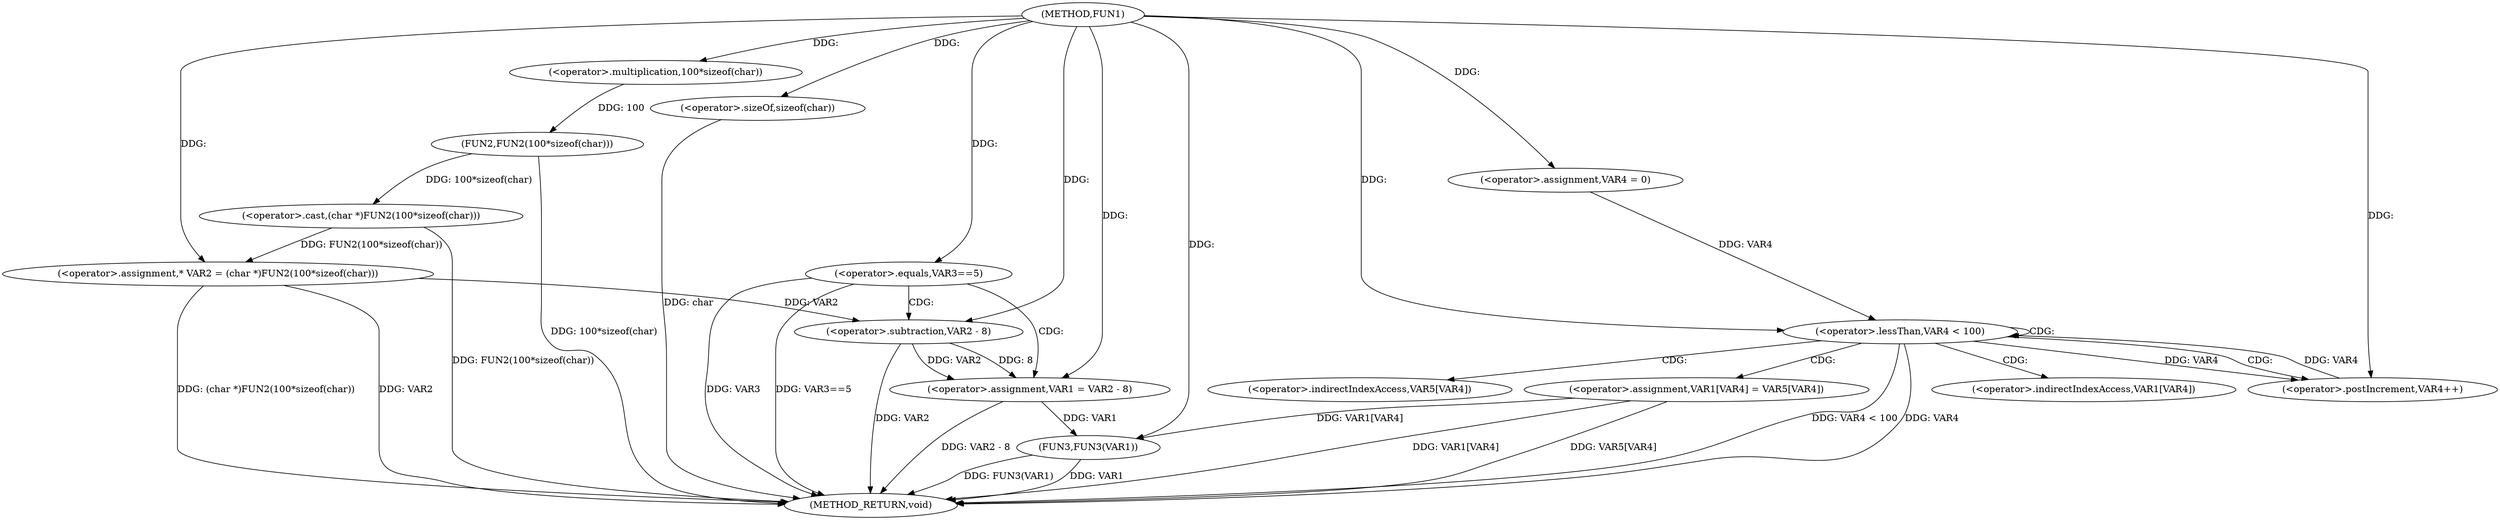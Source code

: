 digraph FUN1 {  
"1000100" [label = "(METHOD,FUN1)" ]
"1000145" [label = "(METHOD_RETURN,void)" ]
"1000104" [label = "(<operator>.assignment,* VAR2 = (char *)FUN2(100*sizeof(char)))" ]
"1000106" [label = "(<operator>.cast,(char *)FUN2(100*sizeof(char)))" ]
"1000108" [label = "(FUN2,FUN2(100*sizeof(char)))" ]
"1000109" [label = "(<operator>.multiplication,100*sizeof(char))" ]
"1000111" [label = "(<operator>.sizeOf,sizeof(char))" ]
"1000114" [label = "(<operator>.equals,VAR3==5)" ]
"1000118" [label = "(<operator>.assignment,VAR1 = VAR2 - 8)" ]
"1000120" [label = "(<operator>.subtraction,VAR2 - 8)" ]
"1000127" [label = "(<operator>.assignment,VAR4 = 0)" ]
"1000130" [label = "(<operator>.lessThan,VAR4 < 100)" ]
"1000133" [label = "(<operator>.postIncrement,VAR4++)" ]
"1000136" [label = "(<operator>.assignment,VAR1[VAR4] = VAR5[VAR4])" ]
"1000143" [label = "(FUN3,FUN3(VAR1))" ]
"1000137" [label = "(<operator>.indirectIndexAccess,VAR1[VAR4])" ]
"1000140" [label = "(<operator>.indirectIndexAccess,VAR5[VAR4])" ]
  "1000130" -> "1000145"  [ label = "DDG: VAR4 < 100"] 
  "1000106" -> "1000145"  [ label = "DDG: FUN2(100*sizeof(char))"] 
  "1000104" -> "1000145"  [ label = "DDG: VAR2"] 
  "1000114" -> "1000145"  [ label = "DDG: VAR3==5"] 
  "1000136" -> "1000145"  [ label = "DDG: VAR5[VAR4]"] 
  "1000143" -> "1000145"  [ label = "DDG: VAR1"] 
  "1000118" -> "1000145"  [ label = "DDG: VAR2 - 8"] 
  "1000130" -> "1000145"  [ label = "DDG: VAR4"] 
  "1000114" -> "1000145"  [ label = "DDG: VAR3"] 
  "1000120" -> "1000145"  [ label = "DDG: VAR2"] 
  "1000111" -> "1000145"  [ label = "DDG: char"] 
  "1000143" -> "1000145"  [ label = "DDG: FUN3(VAR1)"] 
  "1000136" -> "1000145"  [ label = "DDG: VAR1[VAR4]"] 
  "1000104" -> "1000145"  [ label = "DDG: (char *)FUN2(100*sizeof(char))"] 
  "1000108" -> "1000145"  [ label = "DDG: 100*sizeof(char)"] 
  "1000106" -> "1000104"  [ label = "DDG: FUN2(100*sizeof(char))"] 
  "1000100" -> "1000104"  [ label = "DDG: "] 
  "1000108" -> "1000106"  [ label = "DDG: 100*sizeof(char)"] 
  "1000109" -> "1000108"  [ label = "DDG: 100"] 
  "1000100" -> "1000109"  [ label = "DDG: "] 
  "1000100" -> "1000111"  [ label = "DDG: "] 
  "1000100" -> "1000114"  [ label = "DDG: "] 
  "1000120" -> "1000118"  [ label = "DDG: VAR2"] 
  "1000120" -> "1000118"  [ label = "DDG: 8"] 
  "1000100" -> "1000118"  [ label = "DDG: "] 
  "1000104" -> "1000120"  [ label = "DDG: VAR2"] 
  "1000100" -> "1000120"  [ label = "DDG: "] 
  "1000100" -> "1000127"  [ label = "DDG: "] 
  "1000133" -> "1000130"  [ label = "DDG: VAR4"] 
  "1000127" -> "1000130"  [ label = "DDG: VAR4"] 
  "1000100" -> "1000130"  [ label = "DDG: "] 
  "1000130" -> "1000133"  [ label = "DDG: VAR4"] 
  "1000100" -> "1000133"  [ label = "DDG: "] 
  "1000118" -> "1000143"  [ label = "DDG: VAR1"] 
  "1000136" -> "1000143"  [ label = "DDG: VAR1[VAR4]"] 
  "1000100" -> "1000143"  [ label = "DDG: "] 
  "1000114" -> "1000120"  [ label = "CDG: "] 
  "1000114" -> "1000118"  [ label = "CDG: "] 
  "1000130" -> "1000137"  [ label = "CDG: "] 
  "1000130" -> "1000130"  [ label = "CDG: "] 
  "1000130" -> "1000133"  [ label = "CDG: "] 
  "1000130" -> "1000136"  [ label = "CDG: "] 
  "1000130" -> "1000140"  [ label = "CDG: "] 
}
